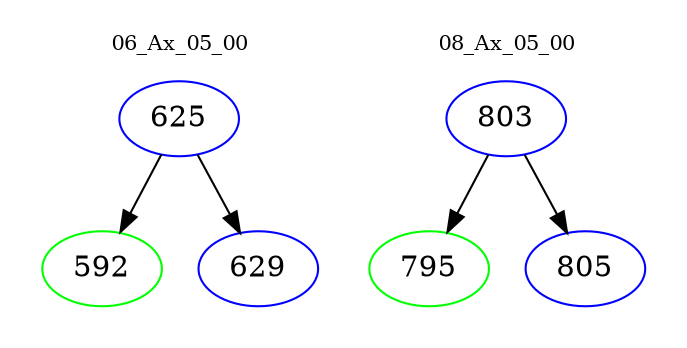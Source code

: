 digraph{
subgraph cluster_0 {
color = white
label = "06_Ax_05_00";
fontsize=10;
T0_625 [label="625", color="blue"]
T0_625 -> T0_592 [color="black"]
T0_592 [label="592", color="green"]
T0_625 -> T0_629 [color="black"]
T0_629 [label="629", color="blue"]
}
subgraph cluster_1 {
color = white
label = "08_Ax_05_00";
fontsize=10;
T1_803 [label="803", color="blue"]
T1_803 -> T1_795 [color="black"]
T1_795 [label="795", color="green"]
T1_803 -> T1_805 [color="black"]
T1_805 [label="805", color="blue"]
}
}
